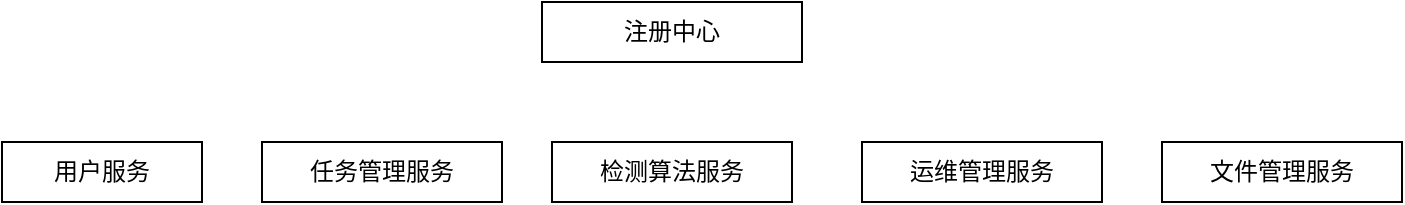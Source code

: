 <mxfile version="26.1.0">
  <diagram name="第 1 页" id="28ijJc5fzTOY-iimRhTZ">
    <mxGraphModel dx="763" dy="504" grid="1" gridSize="10" guides="1" tooltips="1" connect="1" arrows="1" fold="1" page="1" pageScale="1" pageWidth="827" pageHeight="1169" math="0" shadow="0">
      <root>
        <mxCell id="0" />
        <mxCell id="1" parent="0" />
        <mxCell id="KbSjC7GCIxi7owk5sO3l-1" value="注册中心" style="rounded=0;whiteSpace=wrap;html=1;" vertex="1" parent="1">
          <mxGeometry x="300" y="120" width="130" height="30" as="geometry" />
        </mxCell>
        <mxCell id="KbSjC7GCIxi7owk5sO3l-3" value="用户服务" style="rounded=0;whiteSpace=wrap;html=1;" vertex="1" parent="1">
          <mxGeometry x="30" y="190" width="100" height="30" as="geometry" />
        </mxCell>
        <mxCell id="KbSjC7GCIxi7owk5sO3l-4" value="运维管理服务" style="rounded=0;whiteSpace=wrap;html=1;" vertex="1" parent="1">
          <mxGeometry x="460" y="190" width="120" height="30" as="geometry" />
        </mxCell>
        <mxCell id="KbSjC7GCIxi7owk5sO3l-5" value="文件管理服务" style="rounded=0;whiteSpace=wrap;html=1;" vertex="1" parent="1">
          <mxGeometry x="610" y="190" width="120" height="30" as="geometry" />
        </mxCell>
        <mxCell id="KbSjC7GCIxi7owk5sO3l-6" value="任务管理服务" style="rounded=0;whiteSpace=wrap;html=1;" vertex="1" parent="1">
          <mxGeometry x="160" y="190" width="120" height="30" as="geometry" />
        </mxCell>
        <mxCell id="KbSjC7GCIxi7owk5sO3l-7" value="检测算法服务" style="rounded=0;whiteSpace=wrap;html=1;" vertex="1" parent="1">
          <mxGeometry x="305" y="190" width="120" height="30" as="geometry" />
        </mxCell>
      </root>
    </mxGraphModel>
  </diagram>
</mxfile>
